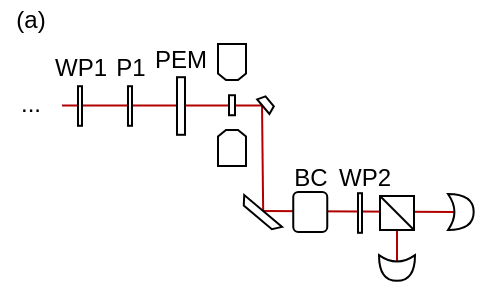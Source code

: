 <mxfile version="17.4.2" type="device"><diagram id="8EZAViA_Rlea4Oh-lLFJ" name="Page-1"><mxGraphModel dx="191" dy="118" grid="1" gridSize="10" guides="1" tooltips="1" connect="1" arrows="1" fold="1" page="1" pageScale="1" pageWidth="850" pageHeight="1100" math="0" shadow="0"><root><mxCell id="0"/><mxCell id="1" parent="0"/><mxCell id="dkjpfYEUCArqCzLglGcC-1" value="" style="endArrow=none;html=1;rounded=0;endSize=1;targetPerimeterSpacing=6;strokeWidth=1;fillColor=#e51400;strokeColor=#B20000;" parent="1" edge="1"><mxGeometry width="50" height="50" relative="1" as="geometry"><mxPoint x="220" y="62.77" as="sourcePoint"/><mxPoint x="319.82" y="62.77" as="targetPoint"/></mxGeometry></mxCell><mxCell id="uSb66X0QCcaXTA9e-FbD-1" value="" style="endArrow=none;html=1;rounded=0;endSize=1;targetPerimeterSpacing=6;strokeWidth=1;exitX=0.25;exitY=0.5;exitDx=0;exitDy=0;exitPerimeter=0;entryX=0.5;entryY=1;entryDx=0;entryDy=0;fillColor=#e51400;strokeColor=#B20000;" parent="1" source="uSb66X0QCcaXTA9e-FbD-39" target="uSb66X0QCcaXTA9e-FbD-37" edge="1"><mxGeometry width="50" height="50" relative="1" as="geometry"><mxPoint x="363" y="134" as="sourcePoint"/><mxPoint x="413" y="84" as="targetPoint"/></mxGeometry></mxCell><mxCell id="uSb66X0QCcaXTA9e-FbD-11" value="" style="shape=loopLimit;whiteSpace=wrap;html=1;size=4;" parent="1" vertex="1"><mxGeometry x="298" y="75" width="14" height="18" as="geometry"/></mxCell><mxCell id="uSb66X0QCcaXTA9e-FbD-12" value="" style="shape=loopLimit;whiteSpace=wrap;html=1;size=4;rotation=-180;" parent="1" vertex="1"><mxGeometry x="298" y="32" width="14" height="18" as="geometry"/></mxCell><mxCell id="uSb66X0QCcaXTA9e-FbD-17" value="" style="rounded=0;whiteSpace=wrap;html=1;rotation=90;" parent="1" vertex="1"><mxGeometry x="219.1" y="62" width="19.79" height="2" as="geometry"/></mxCell><mxCell id="uSb66X0QCcaXTA9e-FbD-18" value="" style="rounded=0;whiteSpace=wrap;html=1;rotation=90;" parent="1" vertex="1"><mxGeometry x="244.1" y="62" width="19.79" height="2" as="geometry"/></mxCell><mxCell id="uSb66X0QCcaXTA9e-FbD-21" value="" style="verticalLabelPosition=bottom;verticalAlign=top;html=1;shape=mxgraph.basic.rect;fillColor2=none;strokeWidth=1;size=20;indent=5;" parent="1" vertex="1"><mxGeometry x="303.5" y="57.58" width="3" height="10" as="geometry"/></mxCell><mxCell id="uSb66X0QCcaXTA9e-FbD-25" value="P1" style="text;html=1;align=center;verticalAlign=middle;resizable=0;points=[];autosize=1;strokeColor=none;fillColor=none;" parent="1" vertex="1"><mxGeometry x="239" y="34" width="30" height="20" as="geometry"/></mxCell><mxCell id="uSb66X0QCcaXTA9e-FbD-26" value="WP1" style="text;html=1;align=center;verticalAlign=middle;resizable=0;points=[];autosize=1;strokeColor=none;fillColor=none;" parent="1" vertex="1"><mxGeometry x="209" y="34" width="40" height="20" as="geometry"/></mxCell><mxCell id="uSb66X0QCcaXTA9e-FbD-35" value="" style="endArrow=none;html=1;rounded=0;endSize=1;targetPerimeterSpacing=6;strokeWidth=1;fillColor=#e51400;strokeColor=#B20000;exitX=0.5;exitY=1;exitDx=0;exitDy=0;entryX=0.25;entryY=0.5;entryDx=0;entryDy=0;entryPerimeter=0;" parent="1" source="uSb66X0QCcaXTA9e-FbD-34" edge="1" target="uSb66X0QCcaXTA9e-FbD-40"><mxGeometry width="50" height="50" relative="1" as="geometry"><mxPoint x="351.73" y="113.944" as="sourcePoint"/><mxPoint x="416" y="114" as="targetPoint"/></mxGeometry></mxCell><mxCell id="uSb66X0QCcaXTA9e-FbD-36" value="" style="rounded=0;whiteSpace=wrap;html=1;rotation=90;" parent="1" vertex="1"><mxGeometry x="359.1" y="115.5" width="19.79" height="2" as="geometry"/></mxCell><mxCell id="uSb66X0QCcaXTA9e-FbD-37" value="" style="whiteSpace=wrap;html=1;aspect=fixed;strokeWidth=1;" parent="1" vertex="1"><mxGeometry x="379" y="108" width="17" height="17" as="geometry"/></mxCell><mxCell id="uSb66X0QCcaXTA9e-FbD-38" value="" style="endArrow=none;html=1;rounded=0;endSize=1;targetPerimeterSpacing=6;strokeWidth=1;exitX=0;exitY=0;exitDx=0;exitDy=0;entryX=1;entryY=1;entryDx=0;entryDy=0;" parent="1" source="uSb66X0QCcaXTA9e-FbD-37" target="uSb66X0QCcaXTA9e-FbD-37" edge="1"><mxGeometry width="50" height="50" relative="1" as="geometry"><mxPoint x="376" y="118" as="sourcePoint"/><mxPoint x="426" y="68" as="targetPoint"/></mxGeometry></mxCell><mxCell id="uSb66X0QCcaXTA9e-FbD-39" value="" style="shape=xor;whiteSpace=wrap;html=1;strokeWidth=1;rotation=90;" parent="1" vertex="1"><mxGeometry x="381.08" y="135" width="12.84" height="18" as="geometry"/></mxCell><mxCell id="uSb66X0QCcaXTA9e-FbD-40" value="" style="shape=xor;whiteSpace=wrap;html=1;strokeWidth=1;rotation=0;" parent="1" vertex="1"><mxGeometry x="413" y="107" width="12.84" height="18" as="geometry"/></mxCell><mxCell id="uSb66X0QCcaXTA9e-FbD-42" value="WP2" style="text;html=1;align=center;verticalAlign=middle;resizable=0;points=[];autosize=1;strokeColor=none;fillColor=none;" parent="1" vertex="1"><mxGeometry x="351.2" y="88.5" width="40" height="20" as="geometry"/></mxCell><mxCell id="dkjpfYEUCArqCzLglGcC-2" value="" style="rounded=0;whiteSpace=wrap;html=1;rotation=90;" parent="1" vertex="1"><mxGeometry x="265.1" y="61" width="28.79" height="4" as="geometry"/></mxCell><mxCell id="dkjpfYEUCArqCzLglGcC-3" value="" style="endArrow=none;html=1;rounded=0;endSize=1;targetPerimeterSpacing=6;strokeWidth=1;fillColor=#e51400;strokeColor=#B20000;entryX=0.5;entryY=1;entryDx=0;entryDy=0;" parent="1" target="uSb66X0QCcaXTA9e-FbD-34" edge="1"><mxGeometry width="50" height="50" relative="1" as="geometry"><mxPoint x="320" y="62" as="sourcePoint"/><mxPoint x="424.27" y="67.64" as="targetPoint"/></mxGeometry></mxCell><mxCell id="RrNt-IYv_RCdlv_eOj7j-3" value="" style="rounded=1;whiteSpace=wrap;html=1;" vertex="1" parent="1"><mxGeometry x="335.63" y="106" width="17" height="20" as="geometry"/></mxCell><mxCell id="RrNt-IYv_RCdlv_eOj7j-4" value="PEM" style="text;html=1;align=center;verticalAlign=middle;resizable=0;points=[];autosize=1;strokeColor=none;fillColor=none;" vertex="1" parent="1"><mxGeometry x="258.89" y="30" width="40" height="20" as="geometry"/></mxCell><mxCell id="RrNt-IYv_RCdlv_eOj7j-6" value="..." style="text;html=1;align=center;verticalAlign=middle;resizable=0;points=[];autosize=1;strokeColor=none;fillColor=none;" vertex="1" parent="1"><mxGeometry x="189.1" y="52" width="30" height="20" as="geometry"/></mxCell><mxCell id="RrNt-IYv_RCdlv_eOj7j-7" value="(a)" style="text;html=1;align=center;verticalAlign=middle;resizable=0;points=[];autosize=1;strokeColor=none;fillColor=none;" vertex="1" parent="1"><mxGeometry x="189.1" y="10" width="30" height="20" as="geometry"/></mxCell><mxCell id="RrNt-IYv_RCdlv_eOj7j-8" value="BC" style="text;html=1;align=center;verticalAlign=middle;resizable=0;points=[];autosize=1;strokeColor=none;fillColor=none;" vertex="1" parent="1"><mxGeometry x="329.1" y="88.5" width="30" height="20" as="geometry"/></mxCell><mxCell id="uSb66X0QCcaXTA9e-FbD-34" value="" style="shape=trapezoid;perimeter=trapezoidPerimeter;whiteSpace=wrap;html=1;fixedSize=1;rotation=-140;size=3.214;" parent="1" vertex="1"><mxGeometry x="306.87" y="115.0" width="24.76" height="4.17" as="geometry"/></mxCell><mxCell id="uSb66X0QCcaXTA9e-FbD-31" value="" style="shape=trapezoid;perimeter=trapezoidPerimeter;whiteSpace=wrap;html=1;fixedSize=1;rotation=50;size=1.54;" parent="1" vertex="1"><mxGeometry x="317.5" y="59.92" width="9.5" height="4.17" as="geometry"/></mxCell></root></mxGraphModel></diagram></mxfile>
